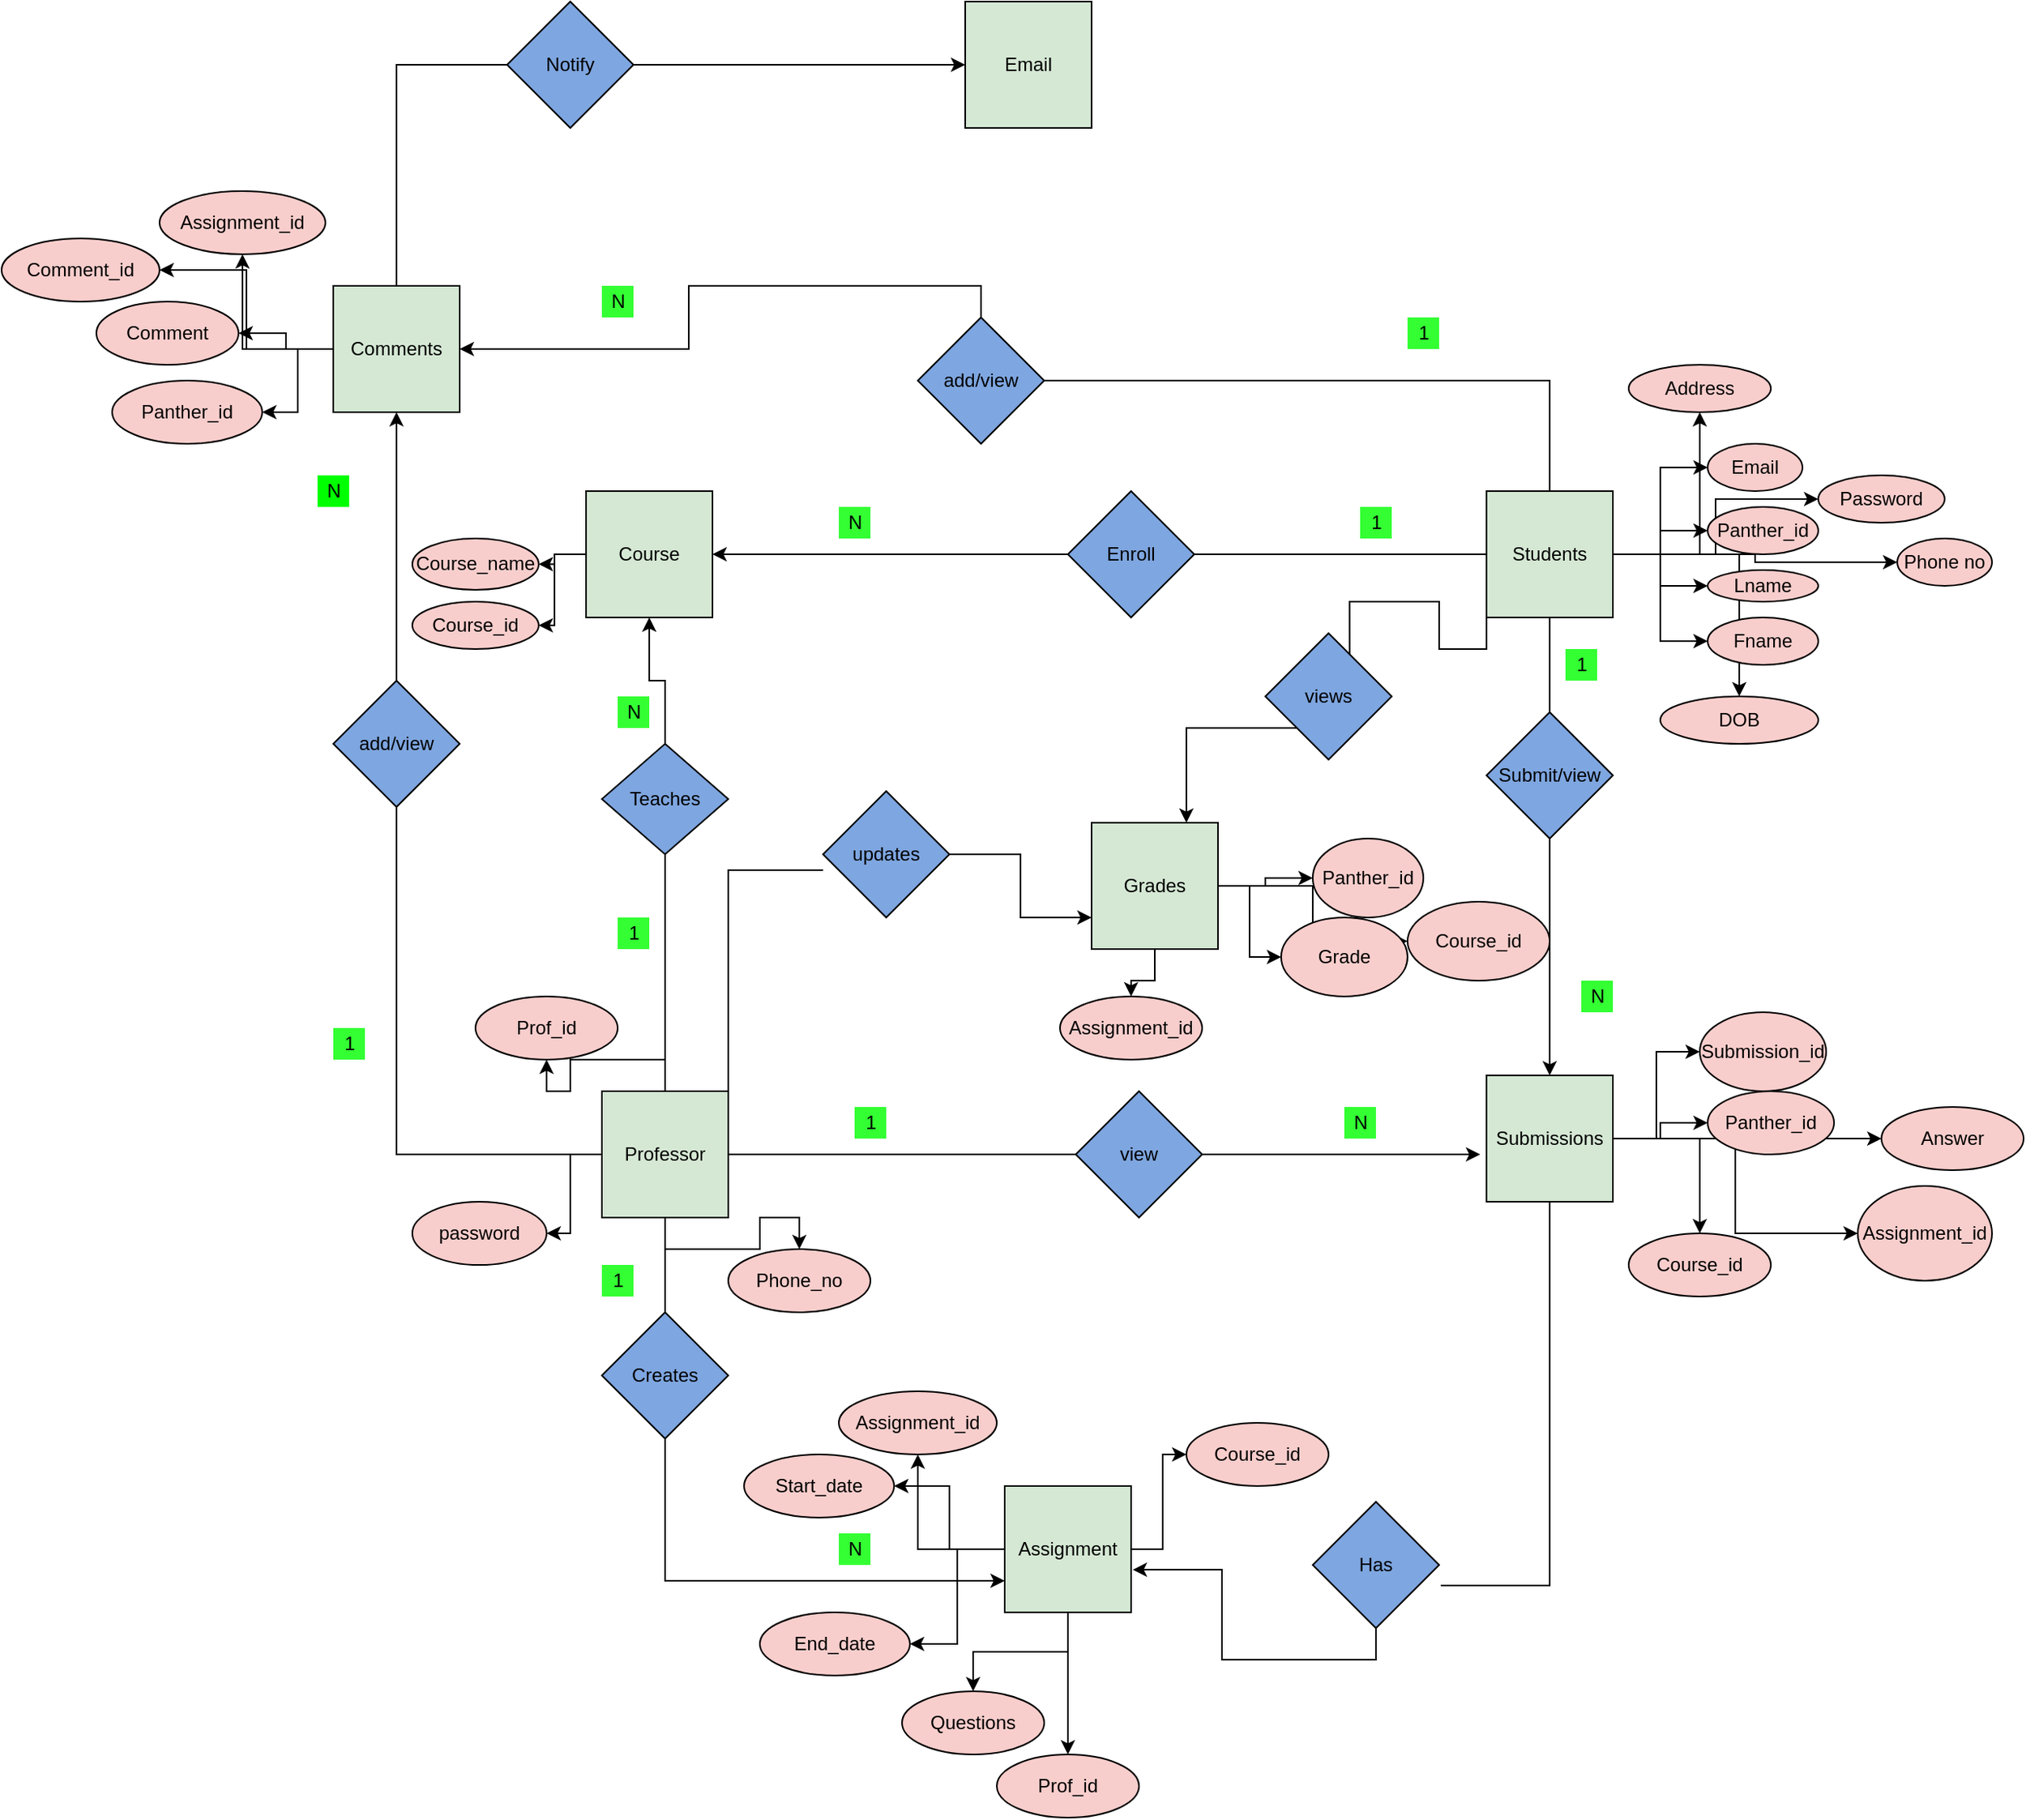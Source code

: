 <mxfile version="15.2.7" type="github">
  <diagram id="vQUaaOrnvc0rL3LVpokD" name="Page-1">
    <mxGraphModel dx="2154" dy="1667" grid="1" gridSize="10" guides="1" tooltips="1" connect="1" arrows="1" fold="1" page="1" pageScale="1" pageWidth="850" pageHeight="1100" math="0" shadow="0">
      <root>
        <mxCell id="0" />
        <mxCell id="1" parent="0" />
        <mxCell id="0d4GLXFRAGhSv_QBMywo-3" style="edgeStyle=orthogonalEdgeStyle;rounded=0;orthogonalLoop=1;jettySize=auto;html=1;exitX=0.5;exitY=0;exitDx=0;exitDy=0;entryX=0.5;entryY=1;entryDx=0;entryDy=0;startArrow=none;" parent="1" source="0d4GLXFRAGhSv_QBMywo-14" target="0d4GLXFRAGhSv_QBMywo-2" edge="1">
          <mxGeometry relative="1" as="geometry" />
        </mxCell>
        <mxCell id="0d4GLXFRAGhSv_QBMywo-68" style="edgeStyle=orthogonalEdgeStyle;rounded=0;orthogonalLoop=1;jettySize=auto;html=1;exitX=0.5;exitY=1;exitDx=0;exitDy=0;entryX=0;entryY=0.75;entryDx=0;entryDy=0;" parent="1" source="0d4GLXFRAGhSv_QBMywo-1" target="0d4GLXFRAGhSv_QBMywo-25" edge="1">
          <mxGeometry relative="1" as="geometry">
            <mxPoint x="350" y="720" as="targetPoint" />
          </mxGeometry>
        </mxCell>
        <mxCell id="Pm-5ZePOj2rBcAFan-Gi-4" style="edgeStyle=orthogonalEdgeStyle;rounded=0;orthogonalLoop=1;jettySize=auto;html=1;exitX=0;exitY=0.5;exitDx=0;exitDy=0;entryX=0.5;entryY=1;entryDx=0;entryDy=0;" edge="1" parent="1" source="0d4GLXFRAGhSv_QBMywo-1" target="0d4GLXFRAGhSv_QBMywo-33">
          <mxGeometry relative="1" as="geometry" />
        </mxCell>
        <mxCell id="Pm-5ZePOj2rBcAFan-Gi-6" value="" style="edgeStyle=orthogonalEdgeStyle;rounded=0;orthogonalLoop=1;jettySize=auto;html=1;" edge="1" parent="1" source="0d4GLXFRAGhSv_QBMywo-1" target="Pm-5ZePOj2rBcAFan-Gi-5">
          <mxGeometry relative="1" as="geometry" />
        </mxCell>
        <mxCell id="Pm-5ZePOj2rBcAFan-Gi-8" value="" style="edgeStyle=orthogonalEdgeStyle;rounded=0;orthogonalLoop=1;jettySize=auto;html=1;" edge="1" parent="1" source="0d4GLXFRAGhSv_QBMywo-1" target="Pm-5ZePOj2rBcAFan-Gi-7">
          <mxGeometry relative="1" as="geometry" />
        </mxCell>
        <mxCell id="Pm-5ZePOj2rBcAFan-Gi-10" value="" style="edgeStyle=orthogonalEdgeStyle;rounded=0;orthogonalLoop=1;jettySize=auto;html=1;" edge="1" parent="1" source="0d4GLXFRAGhSv_QBMywo-1" target="Pm-5ZePOj2rBcAFan-Gi-9">
          <mxGeometry relative="1" as="geometry" />
        </mxCell>
        <mxCell id="0d4GLXFRAGhSv_QBMywo-1" value="Professor" style="whiteSpace=wrap;html=1;aspect=fixed;fillColor=#D5E8D4;" parent="1" vertex="1">
          <mxGeometry x="130" y="430" width="80" height="80" as="geometry" />
        </mxCell>
        <mxCell id="0d4GLXFRAGhSv_QBMywo-96" value="" style="edgeStyle=orthogonalEdgeStyle;rounded=0;orthogonalLoop=1;jettySize=auto;html=1;" parent="1" source="0d4GLXFRAGhSv_QBMywo-2" target="0d4GLXFRAGhSv_QBMywo-95" edge="1">
          <mxGeometry relative="1" as="geometry" />
        </mxCell>
        <mxCell id="0d4GLXFRAGhSv_QBMywo-99" value="" style="edgeStyle=orthogonalEdgeStyle;rounded=0;orthogonalLoop=1;jettySize=auto;html=1;" parent="1" source="0d4GLXFRAGhSv_QBMywo-2" target="0d4GLXFRAGhSv_QBMywo-98" edge="1">
          <mxGeometry relative="1" as="geometry" />
        </mxCell>
        <mxCell id="0d4GLXFRAGhSv_QBMywo-2" value="Course" style="whiteSpace=wrap;html=1;aspect=fixed;fillColor=#D5E8D4;" parent="1" vertex="1">
          <mxGeometry x="120" y="50" width="80" height="80" as="geometry" />
        </mxCell>
        <mxCell id="0d4GLXFRAGhSv_QBMywo-5" value="1" style="text;html=1;align=center;verticalAlign=middle;resizable=0;points=[];autosize=1;strokeColor=none;fillColor=#33FF33;" parent="1" vertex="1">
          <mxGeometry x="140" y="320" width="20" height="20" as="geometry" />
        </mxCell>
        <mxCell id="0d4GLXFRAGhSv_QBMywo-6" value="N" style="text;html=1;align=center;verticalAlign=middle;resizable=0;points=[];autosize=1;strokeColor=none;fillColor=#33FF33;" parent="1" vertex="1">
          <mxGeometry x="140" y="180" width="20" height="20" as="geometry" />
        </mxCell>
        <mxCell id="0d4GLXFRAGhSv_QBMywo-9" style="edgeStyle=orthogonalEdgeStyle;rounded=0;orthogonalLoop=1;jettySize=auto;html=1;exitX=0;exitY=0.5;exitDx=0;exitDy=0;entryX=1;entryY=0.5;entryDx=0;entryDy=0;startArrow=none;" parent="1" source="0d4GLXFRAGhSv_QBMywo-10" target="0d4GLXFRAGhSv_QBMywo-2" edge="1">
          <mxGeometry relative="1" as="geometry" />
        </mxCell>
        <mxCell id="0d4GLXFRAGhSv_QBMywo-18" style="edgeStyle=orthogonalEdgeStyle;rounded=0;orthogonalLoop=1;jettySize=auto;html=1;exitX=0.5;exitY=1;exitDx=0;exitDy=0;startArrow=none;" parent="1" source="0d4GLXFRAGhSv_QBMywo-19" target="0d4GLXFRAGhSv_QBMywo-17" edge="1">
          <mxGeometry relative="1" as="geometry" />
        </mxCell>
        <mxCell id="0d4GLXFRAGhSv_QBMywo-42" style="edgeStyle=orthogonalEdgeStyle;rounded=0;orthogonalLoop=1;jettySize=auto;html=1;exitX=0.5;exitY=0;exitDx=0;exitDy=0;entryX=1;entryY=0.5;entryDx=0;entryDy=0;startArrow=none;" parent="1" source="0d4GLXFRAGhSv_QBMywo-43" target="0d4GLXFRAGhSv_QBMywo-33" edge="1">
          <mxGeometry relative="1" as="geometry" />
        </mxCell>
        <mxCell id="0d4GLXFRAGhSv_QBMywo-51" style="edgeStyle=orthogonalEdgeStyle;rounded=0;orthogonalLoop=1;jettySize=auto;html=1;exitX=0;exitY=1;exitDx=0;exitDy=0;entryX=0.75;entryY=0;entryDx=0;entryDy=0;startArrow=none;" parent="1" source="0d4GLXFRAGhSv_QBMywo-56" target="0d4GLXFRAGhSv_QBMywo-47" edge="1">
          <mxGeometry relative="1" as="geometry" />
        </mxCell>
        <mxCell id="0d4GLXFRAGhSv_QBMywo-75" value="" style="edgeStyle=orthogonalEdgeStyle;rounded=0;orthogonalLoop=1;jettySize=auto;html=1;" parent="1" source="0d4GLXFRAGhSv_QBMywo-7" target="0d4GLXFRAGhSv_QBMywo-74" edge="1">
          <mxGeometry relative="1" as="geometry" />
        </mxCell>
        <mxCell id="0d4GLXFRAGhSv_QBMywo-77" value="" style="edgeStyle=orthogonalEdgeStyle;rounded=0;orthogonalLoop=1;jettySize=auto;html=1;" parent="1" source="0d4GLXFRAGhSv_QBMywo-7" target="0d4GLXFRAGhSv_QBMywo-76" edge="1">
          <mxGeometry relative="1" as="geometry" />
        </mxCell>
        <mxCell id="0d4GLXFRAGhSv_QBMywo-79" value="" style="edgeStyle=orthogonalEdgeStyle;rounded=0;orthogonalLoop=1;jettySize=auto;html=1;" parent="1" source="0d4GLXFRAGhSv_QBMywo-7" target="0d4GLXFRAGhSv_QBMywo-78" edge="1">
          <mxGeometry relative="1" as="geometry" />
        </mxCell>
        <mxCell id="0d4GLXFRAGhSv_QBMywo-81" value="" style="edgeStyle=orthogonalEdgeStyle;rounded=0;orthogonalLoop=1;jettySize=auto;html=1;" parent="1" source="0d4GLXFRAGhSv_QBMywo-7" target="0d4GLXFRAGhSv_QBMywo-80" edge="1">
          <mxGeometry relative="1" as="geometry" />
        </mxCell>
        <mxCell id="0d4GLXFRAGhSv_QBMywo-85" value="" style="edgeStyle=orthogonalEdgeStyle;rounded=0;orthogonalLoop=1;jettySize=auto;html=1;" parent="1" source="0d4GLXFRAGhSv_QBMywo-7" target="0d4GLXFRAGhSv_QBMywo-84" edge="1">
          <mxGeometry relative="1" as="geometry" />
        </mxCell>
        <mxCell id="0d4GLXFRAGhSv_QBMywo-87" value="" style="edgeStyle=orthogonalEdgeStyle;rounded=0;orthogonalLoop=1;jettySize=auto;html=1;" parent="1" source="0d4GLXFRAGhSv_QBMywo-7" target="0d4GLXFRAGhSv_QBMywo-86" edge="1">
          <mxGeometry relative="1" as="geometry" />
        </mxCell>
        <mxCell id="0d4GLXFRAGhSv_QBMywo-92" value="" style="edgeStyle=orthogonalEdgeStyle;rounded=0;orthogonalLoop=1;jettySize=auto;html=1;" parent="1" source="0d4GLXFRAGhSv_QBMywo-7" target="0d4GLXFRAGhSv_QBMywo-91" edge="1">
          <mxGeometry relative="1" as="geometry" />
        </mxCell>
        <mxCell id="0d4GLXFRAGhSv_QBMywo-94" value="" style="edgeStyle=orthogonalEdgeStyle;rounded=0;orthogonalLoop=1;jettySize=auto;html=1;" parent="1" source="0d4GLXFRAGhSv_QBMywo-7" target="0d4GLXFRAGhSv_QBMywo-93" edge="1">
          <mxGeometry relative="1" as="geometry" />
        </mxCell>
        <mxCell id="0d4GLXFRAGhSv_QBMywo-7" value="Students" style="whiteSpace=wrap;html=1;aspect=fixed;fillColor=#D5E8D4;" parent="1" vertex="1">
          <mxGeometry x="690" y="50" width="80" height="80" as="geometry" />
        </mxCell>
        <mxCell id="0d4GLXFRAGhSv_QBMywo-14" value="Teaches" style="rhombus;whiteSpace=wrap;html=1;fillColor=#7EA6E0;" parent="1" vertex="1">
          <mxGeometry x="130" y="210" width="80" height="70" as="geometry" />
        </mxCell>
        <mxCell id="0d4GLXFRAGhSv_QBMywo-15" value="" style="edgeStyle=orthogonalEdgeStyle;rounded=0;orthogonalLoop=1;jettySize=auto;html=1;exitX=0.5;exitY=0;exitDx=0;exitDy=0;entryX=0.5;entryY=1;entryDx=0;entryDy=0;endArrow=none;" parent="1" source="0d4GLXFRAGhSv_QBMywo-1" target="0d4GLXFRAGhSv_QBMywo-14" edge="1">
          <mxGeometry relative="1" as="geometry">
            <mxPoint x="310" y="290" as="sourcePoint" />
            <mxPoint x="310" y="160" as="targetPoint" />
          </mxGeometry>
        </mxCell>
        <mxCell id="0d4GLXFRAGhSv_QBMywo-10" value="Enroll" style="rhombus;whiteSpace=wrap;html=1;fillColor=#7EA6E0;" parent="1" vertex="1">
          <mxGeometry x="425" y="50" width="80" height="80" as="geometry" />
        </mxCell>
        <mxCell id="0d4GLXFRAGhSv_QBMywo-16" value="" style="edgeStyle=orthogonalEdgeStyle;rounded=0;orthogonalLoop=1;jettySize=auto;html=1;exitX=0;exitY=0.5;exitDx=0;exitDy=0;entryX=1;entryY=0.5;entryDx=0;entryDy=0;endArrow=none;" parent="1" source="0d4GLXFRAGhSv_QBMywo-7" target="0d4GLXFRAGhSv_QBMywo-10" edge="1">
          <mxGeometry relative="1" as="geometry">
            <mxPoint x="610" y="280" as="sourcePoint" />
            <mxPoint x="350" y="120" as="targetPoint" />
          </mxGeometry>
        </mxCell>
        <mxCell id="0d4GLXFRAGhSv_QBMywo-27" style="edgeStyle=orthogonalEdgeStyle;rounded=0;orthogonalLoop=1;jettySize=auto;html=1;exitX=0.5;exitY=1;exitDx=0;exitDy=0;entryX=1.013;entryY=0.663;entryDx=0;entryDy=0;entryPerimeter=0;startArrow=none;" parent="1" source="0d4GLXFRAGhSv_QBMywo-30" target="0d4GLXFRAGhSv_QBMywo-25" edge="1">
          <mxGeometry relative="1" as="geometry" />
        </mxCell>
        <mxCell id="Pm-5ZePOj2rBcAFan-Gi-25" value="" style="edgeStyle=orthogonalEdgeStyle;rounded=0;orthogonalLoop=1;jettySize=auto;html=1;" edge="1" parent="1" source="0d4GLXFRAGhSv_QBMywo-17" target="Pm-5ZePOj2rBcAFan-Gi-24">
          <mxGeometry relative="1" as="geometry" />
        </mxCell>
        <mxCell id="Pm-5ZePOj2rBcAFan-Gi-27" value="" style="edgeStyle=orthogonalEdgeStyle;rounded=0;orthogonalLoop=1;jettySize=auto;html=1;" edge="1" parent="1" source="0d4GLXFRAGhSv_QBMywo-17" target="Pm-5ZePOj2rBcAFan-Gi-26">
          <mxGeometry relative="1" as="geometry" />
        </mxCell>
        <mxCell id="Pm-5ZePOj2rBcAFan-Gi-29" value="" style="edgeStyle=orthogonalEdgeStyle;rounded=0;orthogonalLoop=1;jettySize=auto;html=1;" edge="1" parent="1" source="0d4GLXFRAGhSv_QBMywo-17" target="Pm-5ZePOj2rBcAFan-Gi-28">
          <mxGeometry relative="1" as="geometry" />
        </mxCell>
        <mxCell id="Pm-5ZePOj2rBcAFan-Gi-31" value="" style="edgeStyle=orthogonalEdgeStyle;rounded=0;orthogonalLoop=1;jettySize=auto;html=1;" edge="1" parent="1" source="0d4GLXFRAGhSv_QBMywo-17" target="Pm-5ZePOj2rBcAFan-Gi-30">
          <mxGeometry relative="1" as="geometry" />
        </mxCell>
        <mxCell id="Pm-5ZePOj2rBcAFan-Gi-33" value="" style="edgeStyle=orthogonalEdgeStyle;rounded=0;orthogonalLoop=1;jettySize=auto;html=1;" edge="1" parent="1" source="0d4GLXFRAGhSv_QBMywo-17" target="Pm-5ZePOj2rBcAFan-Gi-32">
          <mxGeometry relative="1" as="geometry" />
        </mxCell>
        <mxCell id="0d4GLXFRAGhSv_QBMywo-17" value="Submissions" style="whiteSpace=wrap;html=1;aspect=fixed;fillColor=#D5E8D4;" parent="1" vertex="1">
          <mxGeometry x="690" y="420" width="80" height="80" as="geometry" />
        </mxCell>
        <mxCell id="0d4GLXFRAGhSv_QBMywo-19" value="Submit/view" style="rhombus;whiteSpace=wrap;html=1;fillColor=#7EA6E0;" parent="1" vertex="1">
          <mxGeometry x="690" y="190" width="80" height="80" as="geometry" />
        </mxCell>
        <mxCell id="0d4GLXFRAGhSv_QBMywo-20" value="" style="edgeStyle=orthogonalEdgeStyle;rounded=0;orthogonalLoop=1;jettySize=auto;html=1;exitX=0.5;exitY=1;exitDx=0;exitDy=0;endArrow=none;" parent="1" source="0d4GLXFRAGhSv_QBMywo-7" target="0d4GLXFRAGhSv_QBMywo-19" edge="1">
          <mxGeometry relative="1" as="geometry">
            <mxPoint x="630" y="160" as="sourcePoint" />
            <mxPoint x="630" y="300" as="targetPoint" />
          </mxGeometry>
        </mxCell>
        <mxCell id="0d4GLXFRAGhSv_QBMywo-24" style="edgeStyle=orthogonalEdgeStyle;rounded=0;orthogonalLoop=1;jettySize=auto;html=1;exitX=1;exitY=0.5;exitDx=0;exitDy=0;entryX=-0.05;entryY=0.625;entryDx=0;entryDy=0;entryPerimeter=0;" parent="1" source="0d4GLXFRAGhSv_QBMywo-22" target="0d4GLXFRAGhSv_QBMywo-17" edge="1">
          <mxGeometry relative="1" as="geometry" />
        </mxCell>
        <mxCell id="0d4GLXFRAGhSv_QBMywo-22" value="view" style="rhombus;whiteSpace=wrap;html=1;fillColor=#7EA6E0;" parent="1" vertex="1">
          <mxGeometry x="430" y="430" width="80" height="80" as="geometry" />
        </mxCell>
        <mxCell id="0d4GLXFRAGhSv_QBMywo-23" value="" style="edgeStyle=orthogonalEdgeStyle;rounded=0;orthogonalLoop=1;jettySize=auto;html=1;exitX=1;exitY=0.5;exitDx=0;exitDy=0;entryX=0;entryY=0.5;entryDx=0;entryDy=0;endArrow=none;" parent="1" source="0d4GLXFRAGhSv_QBMywo-1" target="0d4GLXFRAGhSv_QBMywo-22" edge="1">
          <mxGeometry relative="1" as="geometry">
            <mxPoint x="350" y="350" as="sourcePoint" />
            <mxPoint x="591.04" y="349.04" as="targetPoint" />
          </mxGeometry>
        </mxCell>
        <mxCell id="Pm-5ZePOj2rBcAFan-Gi-12" value="" style="edgeStyle=orthogonalEdgeStyle;rounded=0;orthogonalLoop=1;jettySize=auto;html=1;" edge="1" parent="1" source="0d4GLXFRAGhSv_QBMywo-25" target="Pm-5ZePOj2rBcAFan-Gi-11">
          <mxGeometry relative="1" as="geometry" />
        </mxCell>
        <mxCell id="Pm-5ZePOj2rBcAFan-Gi-14" value="" style="edgeStyle=orthogonalEdgeStyle;rounded=0;orthogonalLoop=1;jettySize=auto;html=1;" edge="1" parent="1" source="0d4GLXFRAGhSv_QBMywo-25" target="Pm-5ZePOj2rBcAFan-Gi-13">
          <mxGeometry relative="1" as="geometry" />
        </mxCell>
        <mxCell id="Pm-5ZePOj2rBcAFan-Gi-16" value="" style="edgeStyle=orthogonalEdgeStyle;rounded=0;orthogonalLoop=1;jettySize=auto;html=1;" edge="1" parent="1" source="0d4GLXFRAGhSv_QBMywo-25" target="Pm-5ZePOj2rBcAFan-Gi-15">
          <mxGeometry relative="1" as="geometry" />
        </mxCell>
        <mxCell id="Pm-5ZePOj2rBcAFan-Gi-18" value="" style="edgeStyle=orthogonalEdgeStyle;rounded=0;orthogonalLoop=1;jettySize=auto;html=1;" edge="1" parent="1" source="0d4GLXFRAGhSv_QBMywo-25" target="Pm-5ZePOj2rBcAFan-Gi-17">
          <mxGeometry relative="1" as="geometry" />
        </mxCell>
        <mxCell id="Pm-5ZePOj2rBcAFan-Gi-20" value="" style="edgeStyle=orthogonalEdgeStyle;rounded=0;orthogonalLoop=1;jettySize=auto;html=1;" edge="1" parent="1" source="0d4GLXFRAGhSv_QBMywo-25" target="Pm-5ZePOj2rBcAFan-Gi-19">
          <mxGeometry relative="1" as="geometry" />
        </mxCell>
        <mxCell id="Pm-5ZePOj2rBcAFan-Gi-23" value="" style="edgeStyle=orthogonalEdgeStyle;rounded=0;orthogonalLoop=1;jettySize=auto;html=1;" edge="1" parent="1" source="0d4GLXFRAGhSv_QBMywo-25" target="Pm-5ZePOj2rBcAFan-Gi-22">
          <mxGeometry relative="1" as="geometry" />
        </mxCell>
        <mxCell id="0d4GLXFRAGhSv_QBMywo-25" value="Assignment" style="whiteSpace=wrap;html=1;aspect=fixed;fillColor=#D5E8D4;" parent="1" vertex="1">
          <mxGeometry x="385" y="680" width="80" height="80" as="geometry" />
        </mxCell>
        <mxCell id="0d4GLXFRAGhSv_QBMywo-63" style="edgeStyle=orthogonalEdgeStyle;rounded=0;orthogonalLoop=1;jettySize=auto;html=1;exitX=0.5;exitY=0;exitDx=0;exitDy=0;entryX=0;entryY=0.5;entryDx=0;entryDy=0;" parent="1" source="0d4GLXFRAGhSv_QBMywo-33" target="0d4GLXFRAGhSv_QBMywo-44" edge="1">
          <mxGeometry relative="1" as="geometry" />
        </mxCell>
        <mxCell id="Pm-5ZePOj2rBcAFan-Gi-35" value="" style="edgeStyle=orthogonalEdgeStyle;rounded=0;orthogonalLoop=1;jettySize=auto;html=1;" edge="1" parent="1" source="0d4GLXFRAGhSv_QBMywo-33" target="Pm-5ZePOj2rBcAFan-Gi-34">
          <mxGeometry relative="1" as="geometry" />
        </mxCell>
        <mxCell id="Pm-5ZePOj2rBcAFan-Gi-37" value="" style="edgeStyle=orthogonalEdgeStyle;rounded=0;orthogonalLoop=1;jettySize=auto;html=1;" edge="1" parent="1" source="0d4GLXFRAGhSv_QBMywo-33" target="Pm-5ZePOj2rBcAFan-Gi-36">
          <mxGeometry relative="1" as="geometry" />
        </mxCell>
        <mxCell id="Pm-5ZePOj2rBcAFan-Gi-39" value="" style="edgeStyle=orthogonalEdgeStyle;rounded=0;orthogonalLoop=1;jettySize=auto;html=1;" edge="1" parent="1" source="0d4GLXFRAGhSv_QBMywo-33" target="Pm-5ZePOj2rBcAFan-Gi-38">
          <mxGeometry relative="1" as="geometry" />
        </mxCell>
        <mxCell id="Pm-5ZePOj2rBcAFan-Gi-41" value="" style="edgeStyle=orthogonalEdgeStyle;rounded=0;orthogonalLoop=1;jettySize=auto;html=1;" edge="1" parent="1" source="0d4GLXFRAGhSv_QBMywo-33" target="Pm-5ZePOj2rBcAFan-Gi-40">
          <mxGeometry relative="1" as="geometry" />
        </mxCell>
        <mxCell id="0d4GLXFRAGhSv_QBMywo-33" value="Comments" style="whiteSpace=wrap;html=1;aspect=fixed;fillColor=#D5E8D4;" parent="1" vertex="1">
          <mxGeometry x="-40" y="-80" width="80" height="80" as="geometry" />
        </mxCell>
        <mxCell id="0d4GLXFRAGhSv_QBMywo-35" value="add/view" style="rhombus;whiteSpace=wrap;html=1;fillColor=#7EA6E0;" parent="1" vertex="1">
          <mxGeometry x="-40" y="170" width="80" height="80" as="geometry" />
        </mxCell>
        <mxCell id="0d4GLXFRAGhSv_QBMywo-44" value="Email" style="whiteSpace=wrap;html=1;aspect=fixed;fillColor=#D5E8D4;" parent="1" vertex="1">
          <mxGeometry x="360" y="-260" width="80" height="80" as="geometry" />
        </mxCell>
        <mxCell id="Pm-5ZePOj2rBcAFan-Gi-43" value="" style="edgeStyle=orthogonalEdgeStyle;rounded=0;orthogonalLoop=1;jettySize=auto;html=1;" edge="1" parent="1" source="0d4GLXFRAGhSv_QBMywo-47" target="Pm-5ZePOj2rBcAFan-Gi-42">
          <mxGeometry relative="1" as="geometry" />
        </mxCell>
        <mxCell id="Pm-5ZePOj2rBcAFan-Gi-45" value="" style="edgeStyle=orthogonalEdgeStyle;rounded=0;orthogonalLoop=1;jettySize=auto;html=1;" edge="1" parent="1" source="0d4GLXFRAGhSv_QBMywo-47" target="Pm-5ZePOj2rBcAFan-Gi-44">
          <mxGeometry relative="1" as="geometry" />
        </mxCell>
        <mxCell id="Pm-5ZePOj2rBcAFan-Gi-47" value="" style="edgeStyle=orthogonalEdgeStyle;rounded=0;orthogonalLoop=1;jettySize=auto;html=1;" edge="1" parent="1" source="0d4GLXFRAGhSv_QBMywo-47" target="Pm-5ZePOj2rBcAFan-Gi-46">
          <mxGeometry relative="1" as="geometry" />
        </mxCell>
        <mxCell id="Pm-5ZePOj2rBcAFan-Gi-49" value="" style="edgeStyle=orthogonalEdgeStyle;rounded=0;orthogonalLoop=1;jettySize=auto;html=1;" edge="1" parent="1" source="0d4GLXFRAGhSv_QBMywo-47" target="Pm-5ZePOj2rBcAFan-Gi-48">
          <mxGeometry relative="1" as="geometry" />
        </mxCell>
        <mxCell id="0d4GLXFRAGhSv_QBMywo-47" value="Grades" style="whiteSpace=wrap;html=1;aspect=fixed;fillColor=#D5E8D4;" parent="1" vertex="1">
          <mxGeometry x="440" y="260" width="80" height="80" as="geometry" />
        </mxCell>
        <mxCell id="0d4GLXFRAGhSv_QBMywo-57" style="edgeStyle=orthogonalEdgeStyle;rounded=0;orthogonalLoop=1;jettySize=auto;html=1;exitX=1;exitY=0.5;exitDx=0;exitDy=0;entryX=0;entryY=0.75;entryDx=0;entryDy=0;" parent="1" source="0d4GLXFRAGhSv_QBMywo-54" target="0d4GLXFRAGhSv_QBMywo-47" edge="1">
          <mxGeometry relative="1" as="geometry" />
        </mxCell>
        <mxCell id="0d4GLXFRAGhSv_QBMywo-54" value="updates" style="rhombus;whiteSpace=wrap;html=1;fillColor=#7EA6E0;" parent="1" vertex="1">
          <mxGeometry x="270" y="240" width="80" height="80" as="geometry" />
        </mxCell>
        <mxCell id="0d4GLXFRAGhSv_QBMywo-55" value="" style="edgeStyle=orthogonalEdgeStyle;rounded=0;orthogonalLoop=1;jettySize=auto;html=1;exitX=1;exitY=0;exitDx=0;exitDy=0;entryX=0;entryY=0.625;entryDx=0;entryDy=0;entryPerimeter=0;endArrow=none;" parent="1" source="0d4GLXFRAGhSv_QBMywo-1" target="0d4GLXFRAGhSv_QBMywo-54" edge="1">
          <mxGeometry relative="1" as="geometry">
            <mxPoint x="210" y="340" as="sourcePoint" />
            <mxPoint x="410" y="270" as="targetPoint" />
          </mxGeometry>
        </mxCell>
        <mxCell id="0d4GLXFRAGhSv_QBMywo-46" value="Notify" style="rhombus;whiteSpace=wrap;html=1;fillColor=#7EA6E0;" parent="1" vertex="1">
          <mxGeometry x="70" y="-260" width="80" height="80" as="geometry" />
        </mxCell>
        <mxCell id="0d4GLXFRAGhSv_QBMywo-30" value="Has" style="rhombus;whiteSpace=wrap;html=1;fillColor=#7EA6E0;" parent="1" vertex="1">
          <mxGeometry x="580" y="690" width="80" height="80" as="geometry" />
        </mxCell>
        <mxCell id="0d4GLXFRAGhSv_QBMywo-69" value="" style="edgeStyle=orthogonalEdgeStyle;rounded=0;orthogonalLoop=1;jettySize=auto;html=1;exitX=0.5;exitY=1;exitDx=0;exitDy=0;entryX=1.013;entryY=0.663;entryDx=0;entryDy=0;entryPerimeter=0;endArrow=none;" parent="1" source="0d4GLXFRAGhSv_QBMywo-17" target="0d4GLXFRAGhSv_QBMywo-30" edge="1">
          <mxGeometry relative="1" as="geometry">
            <mxPoint x="730" y="410" as="sourcePoint" />
            <mxPoint x="466.04" y="733.04" as="targetPoint" />
          </mxGeometry>
        </mxCell>
        <mxCell id="0d4GLXFRAGhSv_QBMywo-70" value="Creates" style="rhombus;whiteSpace=wrap;html=1;fillColor=#7EA6E0;" parent="1" vertex="1">
          <mxGeometry x="130" y="570" width="80" height="80" as="geometry" />
        </mxCell>
        <mxCell id="0d4GLXFRAGhSv_QBMywo-43" value="add/view" style="rhombus;whiteSpace=wrap;html=1;fillColor=#7EA6E0;" parent="1" vertex="1">
          <mxGeometry x="330" y="-60" width="80" height="80" as="geometry" />
        </mxCell>
        <mxCell id="0d4GLXFRAGhSv_QBMywo-71" value="" style="edgeStyle=orthogonalEdgeStyle;rounded=0;orthogonalLoop=1;jettySize=auto;html=1;exitX=0.5;exitY=0;exitDx=0;exitDy=0;entryX=1;entryY=0.5;entryDx=0;entryDy=0;endArrow=none;" parent="1" source="0d4GLXFRAGhSv_QBMywo-7" target="0d4GLXFRAGhSv_QBMywo-43" edge="1">
          <mxGeometry relative="1" as="geometry">
            <mxPoint x="730" y="80" as="sourcePoint" />
            <mxPoint x="70" y="-30" as="targetPoint" />
          </mxGeometry>
        </mxCell>
        <mxCell id="0d4GLXFRAGhSv_QBMywo-56" value="views" style="rhombus;whiteSpace=wrap;html=1;fillColor=#7EA6E0;" parent="1" vertex="1">
          <mxGeometry x="550" y="140" width="80" height="80" as="geometry" />
        </mxCell>
        <mxCell id="0d4GLXFRAGhSv_QBMywo-72" value="" style="edgeStyle=orthogonalEdgeStyle;rounded=0;orthogonalLoop=1;jettySize=auto;html=1;exitX=0;exitY=1;exitDx=0;exitDy=0;entryX=0.75;entryY=0;entryDx=0;entryDy=0;endArrow=none;" parent="1" source="0d4GLXFRAGhSv_QBMywo-7" target="0d4GLXFRAGhSv_QBMywo-56" edge="1">
          <mxGeometry relative="1" as="geometry">
            <mxPoint x="690" y="130" as="sourcePoint" />
            <mxPoint x="470" y="220" as="targetPoint" />
          </mxGeometry>
        </mxCell>
        <mxCell id="0d4GLXFRAGhSv_QBMywo-74" value="Panther_id" style="ellipse;whiteSpace=wrap;html=1;fillColor=#F8CECC;" parent="1" vertex="1">
          <mxGeometry x="830" y="60" width="70" height="30" as="geometry" />
        </mxCell>
        <mxCell id="0d4GLXFRAGhSv_QBMywo-76" value="Lname" style="ellipse;whiteSpace=wrap;html=1;fillColor=#F8CECC;" parent="1" vertex="1">
          <mxGeometry x="830" y="100" width="70" height="20" as="geometry" />
        </mxCell>
        <mxCell id="0d4GLXFRAGhSv_QBMywo-78" value="Fname" style="ellipse;whiteSpace=wrap;html=1;fillColor=#F8CECC;" parent="1" vertex="1">
          <mxGeometry x="830" y="130" width="70" height="30" as="geometry" />
        </mxCell>
        <mxCell id="0d4GLXFRAGhSv_QBMywo-80" value="Email" style="ellipse;whiteSpace=wrap;html=1;fillColor=#F8CECC;" parent="1" vertex="1">
          <mxGeometry x="830" y="20" width="60" height="30" as="geometry" />
        </mxCell>
        <mxCell id="0d4GLXFRAGhSv_QBMywo-84" value="Address" style="ellipse;whiteSpace=wrap;html=1;fillColor=#F8CECC;" parent="1" vertex="1">
          <mxGeometry x="780" y="-30" width="90" height="30" as="geometry" />
        </mxCell>
        <mxCell id="0d4GLXFRAGhSv_QBMywo-86" value="DOB" style="ellipse;whiteSpace=wrap;html=1;fillColor=#F8CECC;" parent="1" vertex="1">
          <mxGeometry x="800" y="180" width="100" height="30" as="geometry" />
        </mxCell>
        <mxCell id="0d4GLXFRAGhSv_QBMywo-91" value="Phone no" style="ellipse;whiteSpace=wrap;html=1;fillColor=#F8CECC;" parent="1" vertex="1">
          <mxGeometry x="950" y="80" width="60" height="30" as="geometry" />
        </mxCell>
        <mxCell id="0d4GLXFRAGhSv_QBMywo-93" value="Password" style="ellipse;whiteSpace=wrap;html=1;fillColor=#F8CECC;" parent="1" vertex="1">
          <mxGeometry x="900" y="40" width="80" height="30" as="geometry" />
        </mxCell>
        <mxCell id="0d4GLXFRAGhSv_QBMywo-95" value="Course_name" style="ellipse;whiteSpace=wrap;html=1;fillColor=#F8CECC;" parent="1" vertex="1">
          <mxGeometry x="10" y="80" width="80" height="32.5" as="geometry" />
        </mxCell>
        <mxCell id="0d4GLXFRAGhSv_QBMywo-98" value="Course_id" style="ellipse;whiteSpace=wrap;html=1;fillColor=#F8CECC;" parent="1" vertex="1">
          <mxGeometry x="10" y="120" width="80" height="30" as="geometry" />
        </mxCell>
        <mxCell id="Pm-5ZePOj2rBcAFan-Gi-5" value="Prof_id" style="ellipse;whiteSpace=wrap;html=1;fillColor=#F8CECC;" vertex="1" parent="1">
          <mxGeometry x="50" y="370" width="90" height="40" as="geometry" />
        </mxCell>
        <mxCell id="Pm-5ZePOj2rBcAFan-Gi-7" value="password" style="ellipse;whiteSpace=wrap;html=1;fillColor=#F8CECC;" vertex="1" parent="1">
          <mxGeometry x="10" y="500" width="85" height="40" as="geometry" />
        </mxCell>
        <mxCell id="Pm-5ZePOj2rBcAFan-Gi-9" value="Phone_no" style="ellipse;whiteSpace=wrap;html=1;fillColor=#F8CECC;" vertex="1" parent="1">
          <mxGeometry x="210" y="530" width="90" height="40" as="geometry" />
        </mxCell>
        <mxCell id="Pm-5ZePOj2rBcAFan-Gi-11" value="Assignment_id" style="ellipse;whiteSpace=wrap;html=1;fillColor=#F8CECC;" vertex="1" parent="1">
          <mxGeometry x="280" y="620" width="100" height="40" as="geometry" />
        </mxCell>
        <mxCell id="Pm-5ZePOj2rBcAFan-Gi-13" value="Start_date" style="ellipse;whiteSpace=wrap;html=1;fillColor=#F8CECC;" vertex="1" parent="1">
          <mxGeometry x="220" y="660" width="95" height="40" as="geometry" />
        </mxCell>
        <mxCell id="Pm-5ZePOj2rBcAFan-Gi-15" value="End_date" style="ellipse;whiteSpace=wrap;html=1;fillColor=#F8CECC;" vertex="1" parent="1">
          <mxGeometry x="230" y="760" width="95" height="40" as="geometry" />
        </mxCell>
        <mxCell id="Pm-5ZePOj2rBcAFan-Gi-17" value="Questions" style="ellipse;whiteSpace=wrap;html=1;fillColor=#F8CECC;" vertex="1" parent="1">
          <mxGeometry x="320" y="810" width="90" height="40" as="geometry" />
        </mxCell>
        <mxCell id="Pm-5ZePOj2rBcAFan-Gi-19" value="Prof_id" style="ellipse;whiteSpace=wrap;html=1;fillColor=#F8CECC;" vertex="1" parent="1">
          <mxGeometry x="380" y="850" width="90" height="40" as="geometry" />
        </mxCell>
        <mxCell id="Pm-5ZePOj2rBcAFan-Gi-22" value="Course_id" style="ellipse;whiteSpace=wrap;html=1;fillColor=#F8CECC;" vertex="1" parent="1">
          <mxGeometry x="500" y="640" width="90" height="40" as="geometry" />
        </mxCell>
        <mxCell id="Pm-5ZePOj2rBcAFan-Gi-24" value="Submission_id" style="ellipse;whiteSpace=wrap;html=1;fillColor=#F8CECC;" vertex="1" parent="1">
          <mxGeometry x="825" y="380" width="80" height="50" as="geometry" />
        </mxCell>
        <mxCell id="Pm-5ZePOj2rBcAFan-Gi-26" value="Panther_id" style="ellipse;whiteSpace=wrap;html=1;fillColor=#F8CECC;" vertex="1" parent="1">
          <mxGeometry x="830" y="430" width="80" height="40" as="geometry" />
        </mxCell>
        <mxCell id="Pm-5ZePOj2rBcAFan-Gi-28" value="Course_id" style="ellipse;whiteSpace=wrap;html=1;fillColor=#F8CECC;" vertex="1" parent="1">
          <mxGeometry x="780" y="520" width="90" height="40" as="geometry" />
        </mxCell>
        <mxCell id="Pm-5ZePOj2rBcAFan-Gi-30" value="Answer" style="ellipse;whiteSpace=wrap;html=1;fillColor=#F8CECC;" vertex="1" parent="1">
          <mxGeometry x="940" y="440" width="90" height="40" as="geometry" />
        </mxCell>
        <mxCell id="Pm-5ZePOj2rBcAFan-Gi-32" value="Assignment_id" style="ellipse;whiteSpace=wrap;html=1;fillColor=#F8CECC;" vertex="1" parent="1">
          <mxGeometry x="925" y="490" width="85" height="60" as="geometry" />
        </mxCell>
        <mxCell id="Pm-5ZePOj2rBcAFan-Gi-34" value="Comment" style="ellipse;whiteSpace=wrap;html=1;fillColor=#F8CECC;" vertex="1" parent="1">
          <mxGeometry x="-190" y="-70" width="90" height="40" as="geometry" />
        </mxCell>
        <mxCell id="Pm-5ZePOj2rBcAFan-Gi-36" value="Panther_id" style="ellipse;whiteSpace=wrap;html=1;fillColor=#F8CECC;" vertex="1" parent="1">
          <mxGeometry x="-180" y="-20" width="95" height="40" as="geometry" />
        </mxCell>
        <mxCell id="Pm-5ZePOj2rBcAFan-Gi-38" value="Assignment_id" style="ellipse;whiteSpace=wrap;html=1;fillColor=#F8CECC;" vertex="1" parent="1">
          <mxGeometry x="-150" y="-140" width="105" height="40" as="geometry" />
        </mxCell>
        <mxCell id="Pm-5ZePOj2rBcAFan-Gi-40" value="Comment_id" style="ellipse;whiteSpace=wrap;html=1;fillColor=#F8CECC;" vertex="1" parent="1">
          <mxGeometry x="-250" y="-110" width="100" height="40" as="geometry" />
        </mxCell>
        <mxCell id="Pm-5ZePOj2rBcAFan-Gi-42" value="Panther_id" style="ellipse;whiteSpace=wrap;html=1;fillColor=#F8CECC;" vertex="1" parent="1">
          <mxGeometry x="580" y="270" width="70" height="50" as="geometry" />
        </mxCell>
        <mxCell id="Pm-5ZePOj2rBcAFan-Gi-44" value="Grade" style="ellipse;whiteSpace=wrap;html=1;fillColor=#F8CECC;" vertex="1" parent="1">
          <mxGeometry x="560" y="320" width="80" height="50" as="geometry" />
        </mxCell>
        <mxCell id="Pm-5ZePOj2rBcAFan-Gi-46" value="Course_id" style="ellipse;whiteSpace=wrap;html=1;fillColor=#F8CECC;" vertex="1" parent="1">
          <mxGeometry x="640" y="310" width="90" height="50" as="geometry" />
        </mxCell>
        <mxCell id="Pm-5ZePOj2rBcAFan-Gi-48" value="Assignment_id" style="ellipse;whiteSpace=wrap;html=1;fillColor=#F8CECC;" vertex="1" parent="1">
          <mxGeometry x="420" y="370" width="90" height="40" as="geometry" />
        </mxCell>
        <mxCell id="Pm-5ZePOj2rBcAFan-Gi-50" value="1" style="text;html=1;align=center;verticalAlign=middle;resizable=0;points=[];autosize=1;strokeColor=none;fillColor=#33FF33;" vertex="1" parent="1">
          <mxGeometry x="-40" y="390" width="20" height="20" as="geometry" />
        </mxCell>
        <mxCell id="Pm-5ZePOj2rBcAFan-Gi-51" value="N" style="text;html=1;align=center;verticalAlign=middle;resizable=0;points=[];autosize=1;strokeColor=none;fillColor=#00FF00;" vertex="1" parent="1">
          <mxGeometry x="-50" y="40" width="20" height="20" as="geometry" />
        </mxCell>
        <mxCell id="Pm-5ZePOj2rBcAFan-Gi-52" value="1" style="text;html=1;align=center;verticalAlign=middle;resizable=0;points=[];autosize=1;strokeColor=none;fillColor=#33FF33;" vertex="1" parent="1">
          <mxGeometry x="640" y="-60" width="20" height="20" as="geometry" />
        </mxCell>
        <mxCell id="Pm-5ZePOj2rBcAFan-Gi-53" value="1" style="text;html=1;align=center;verticalAlign=middle;resizable=0;points=[];autosize=1;strokeColor=none;fillColor=#33FF33;" vertex="1" parent="1">
          <mxGeometry x="610" y="60" width="20" height="20" as="geometry" />
        </mxCell>
        <mxCell id="Pm-5ZePOj2rBcAFan-Gi-54" value="N" style="text;html=1;align=center;verticalAlign=middle;resizable=0;points=[];autosize=1;strokeColor=none;fillColor=#33FF33;" vertex="1" parent="1">
          <mxGeometry x="130" y="-80" width="20" height="20" as="geometry" />
        </mxCell>
        <mxCell id="Pm-5ZePOj2rBcAFan-Gi-55" value="N" style="text;html=1;align=center;verticalAlign=middle;resizable=0;points=[];autosize=1;strokeColor=none;fillColor=#33FF33;" vertex="1" parent="1">
          <mxGeometry x="280" y="60" width="20" height="20" as="geometry" />
        </mxCell>
        <mxCell id="Pm-5ZePOj2rBcAFan-Gi-60" value="1" style="text;html=1;align=center;verticalAlign=middle;resizable=0;points=[];autosize=1;strokeColor=none;fillColor=#33FF33;" vertex="1" parent="1">
          <mxGeometry x="290" y="440" width="20" height="20" as="geometry" />
        </mxCell>
        <mxCell id="Pm-5ZePOj2rBcAFan-Gi-61" value="1" style="text;html=1;align=center;verticalAlign=middle;resizable=0;points=[];autosize=1;strokeColor=none;fillColor=#33FF33;" vertex="1" parent="1">
          <mxGeometry x="740" y="150" width="20" height="20" as="geometry" />
        </mxCell>
        <mxCell id="Pm-5ZePOj2rBcAFan-Gi-62" value="N" style="text;html=1;align=center;verticalAlign=middle;resizable=0;points=[];autosize=1;strokeColor=none;fillColor=#33FF33;" vertex="1" parent="1">
          <mxGeometry x="750" y="360" width="20" height="20" as="geometry" />
        </mxCell>
        <mxCell id="Pm-5ZePOj2rBcAFan-Gi-64" value="N" style="text;html=1;align=center;verticalAlign=middle;resizable=0;points=[];autosize=1;strokeColor=none;fillColor=#33FF33;" vertex="1" parent="1">
          <mxGeometry x="600" y="440" width="20" height="20" as="geometry" />
        </mxCell>
        <mxCell id="Pm-5ZePOj2rBcAFan-Gi-65" value="1" style="text;html=1;align=center;verticalAlign=middle;resizable=0;points=[];autosize=1;strokeColor=none;fillColor=#33FF33;" vertex="1" parent="1">
          <mxGeometry x="130" y="540" width="20" height="20" as="geometry" />
        </mxCell>
        <mxCell id="Pm-5ZePOj2rBcAFan-Gi-66" value="N" style="text;html=1;align=center;verticalAlign=middle;resizable=0;points=[];autosize=1;strokeColor=none;fillColor=#33FF33;" vertex="1" parent="1">
          <mxGeometry x="280" y="710" width="20" height="20" as="geometry" />
        </mxCell>
      </root>
    </mxGraphModel>
  </diagram>
</mxfile>
